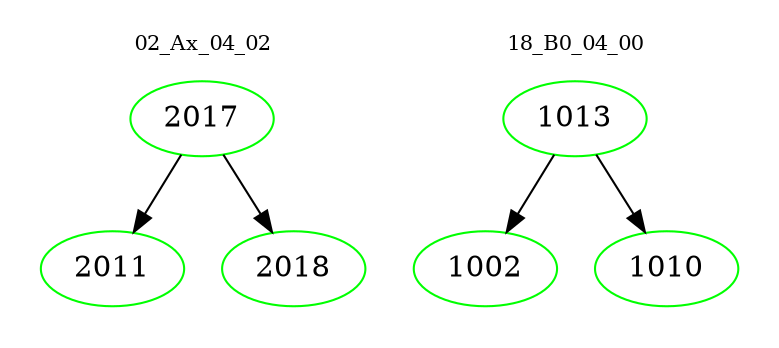 digraph{
subgraph cluster_0 {
color = white
label = "02_Ax_04_02";
fontsize=10;
T0_2017 [label="2017", color="green"]
T0_2017 -> T0_2011 [color="black"]
T0_2011 [label="2011", color="green"]
T0_2017 -> T0_2018 [color="black"]
T0_2018 [label="2018", color="green"]
}
subgraph cluster_1 {
color = white
label = "18_B0_04_00";
fontsize=10;
T1_1013 [label="1013", color="green"]
T1_1013 -> T1_1002 [color="black"]
T1_1002 [label="1002", color="green"]
T1_1013 -> T1_1010 [color="black"]
T1_1010 [label="1010", color="green"]
}
}
